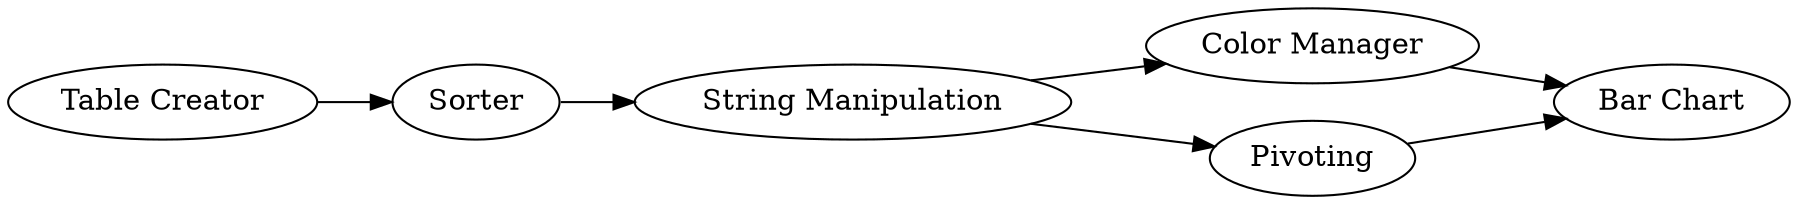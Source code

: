 digraph {
	3 [label="Table Creator"]
	47 [label="Color Manager"]
	75 [label=Pivoting]
	76 [label=Sorter]
	77 [label="Bar Chart"]
	91 [label="String Manipulation"]
	3 -> 76
	47 -> 77
	75 -> 77
	76 -> 91
	91 -> 75
	91 -> 47
	rankdir=LR
}
